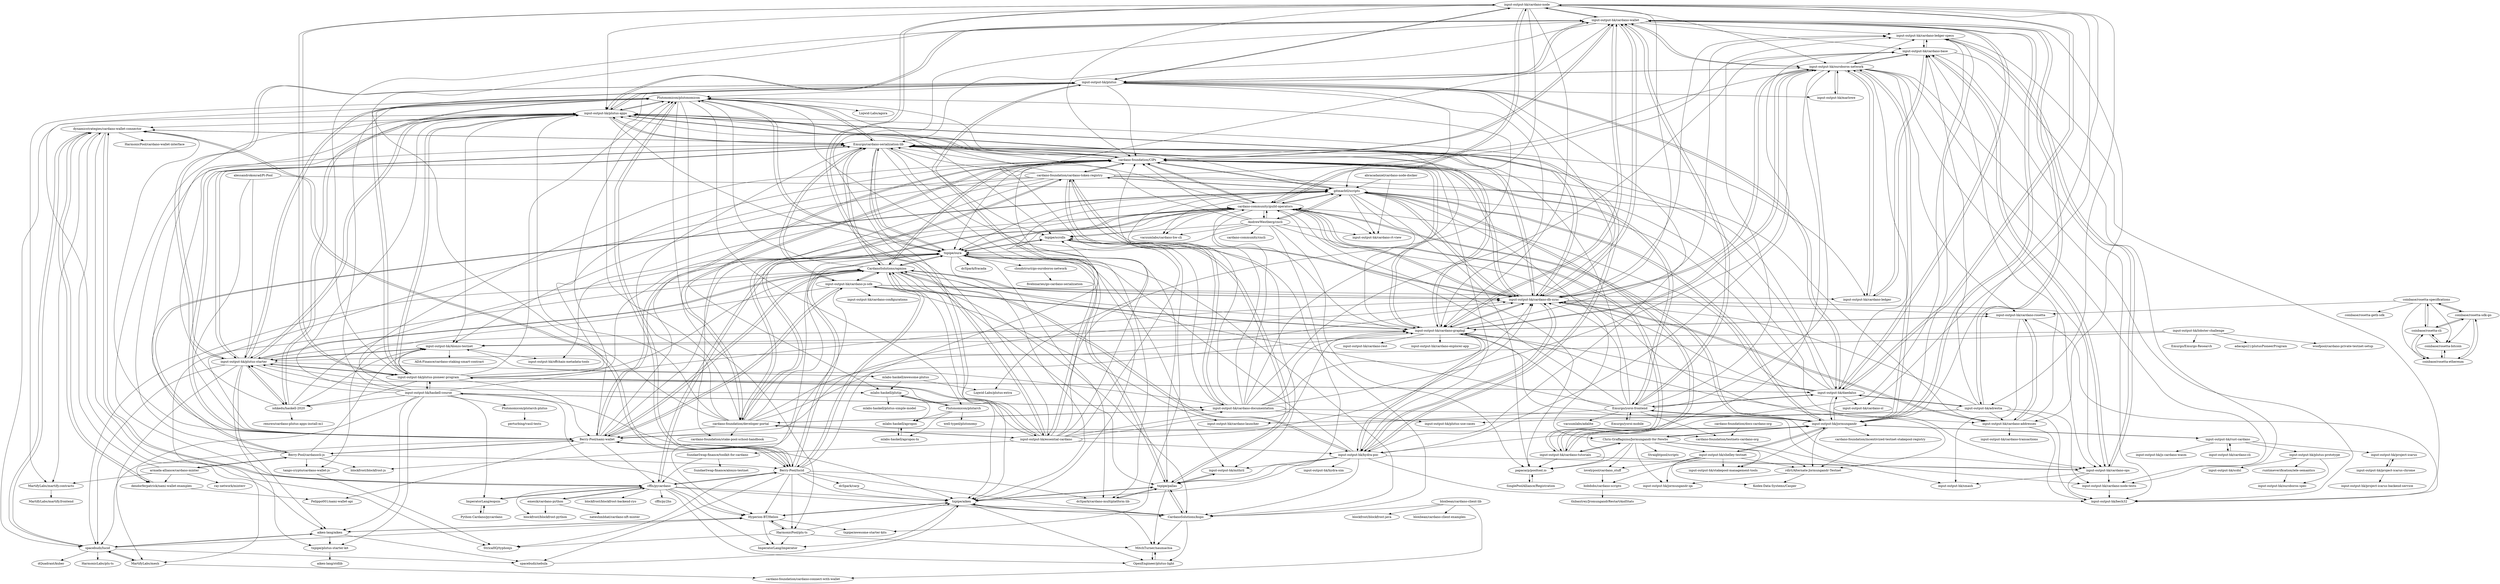 digraph G {
"input-output-hk/cardano-node" -> "input-output-hk/cardano-wallet"
"input-output-hk/cardano-node" -> "input-output-hk/daedalus"
"input-output-hk/cardano-node" -> "input-output-hk/plutus"
"input-output-hk/cardano-node" -> "input-output-hk/plutus-pioneer-program"
"input-output-hk/cardano-node" -> "cardano-community/guild-operators"
"input-output-hk/cardano-node" -> "cardano-foundation/CIPs"
"input-output-hk/cardano-node" -> "input-output-hk/cardano-sl" ["e"=1]
"input-output-hk/cardano-node" -> "gitmachtl/scripts"
"input-output-hk/cardano-node" -> "input-output-hk/cardano-db-sync"
"input-output-hk/cardano-node" -> "input-output-hk/essential-cardano"
"input-output-hk/cardano-node" -> "input-output-hk/ouroboros-network"
"input-output-hk/cardano-node" -> "input-output-hk/cardano-graphql"
"input-output-hk/cardano-node" -> "input-output-hk/plutus-apps"
"input-output-hk/cardano-node" -> "input-output-hk/adrestia"
"input-output-hk/cardano-node" -> "input-output-hk/jormungandr"
"input-output-hk/essential-cardano" -> "input-output-hk/plutus"
"input-output-hk/essential-cardano" -> "input-output-hk/plutus-pioneer-program"
"input-output-hk/essential-cardano" -> "cardano-foundation/CIPs"
"input-output-hk/essential-cardano" -> "gitmachtl/scripts"
"input-output-hk/essential-cardano" -> "cardano-community/guild-operators"
"input-output-hk/essential-cardano" -> "input-output-hk/hydra-poc"
"input-output-hk/essential-cardano" -> "input-output-hk/cardano-node"
"input-output-hk/essential-cardano" -> "CardanoSolutions/ogmios"
"input-output-hk/essential-cardano" -> "input-output-hk/cardano-db-sync"
"input-output-hk/essential-cardano" -> "input-output-hk/cardano-graphql"
"input-output-hk/essential-cardano" -> "input-output-hk/cardano-wallet"
"input-output-hk/essential-cardano" -> "cardano-foundation/developer-portal"
"input-output-hk/essential-cardano" -> "input-output-hk/plutus-starter"
"input-output-hk/essential-cardano" -> "SundaeSwap-finance/toolkit-for-cardano"
"input-output-hk/essential-cardano" -> "input-output-hk/cardano-documentation"
"input-output-hk/plutus" -> "input-output-hk/plutus-pioneer-program"
"input-output-hk/plutus" -> "input-output-hk/cardano-wallet"
"input-output-hk/plutus" -> "input-output-hk/cardano-node"
"input-output-hk/plutus" -> "input-output-hk/daedalus"
"input-output-hk/plutus" -> "input-output-hk/plutus-apps"
"input-output-hk/plutus" -> "input-output-hk/plutus-starter"
"input-output-hk/plutus" -> "input-output-hk/ouroboros-network"
"input-output-hk/plutus" -> "input-output-hk/essential-cardano"
"input-output-hk/plutus" -> "cardano-foundation/CIPs"
"input-output-hk/plutus" -> "Plutonomicon/plutonomicon"
"input-output-hk/plutus" -> "input-output-hk/cardano-db-sync"
"input-output-hk/plutus" -> "input-output-hk/cardano-graphql"
"input-output-hk/plutus" -> "input-output-hk/marlowe"
"input-output-hk/plutus" -> "input-output-hk/hydra-poc"
"input-output-hk/plutus" -> "cardano-community/guild-operators"
"input-output-hk/plutus-pioneer-program" -> "input-output-hk/plutus"
"input-output-hk/plutus-pioneer-program" -> "input-output-hk/plutus-apps"
"input-output-hk/plutus-pioneer-program" -> "input-output-hk/cardano-node"
"input-output-hk/plutus-pioneer-program" -> "input-output-hk/plutus-starter"
"input-output-hk/plutus-pioneer-program" -> "input-output-hk/essential-cardano"
"input-output-hk/plutus-pioneer-program" -> "cardano-foundation/CIPs"
"input-output-hk/plutus-pioneer-program" -> "Plutonomicon/plutonomicon"
"input-output-hk/plutus-pioneer-program" -> "input-output-hk/haskell-course"
"input-output-hk/plutus-pioneer-program" -> "iohkedu/haskell-2020"
"input-output-hk/plutus-pioneer-program" -> "input-output-hk/cardano-wallet"
"input-output-hk/plutus-pioneer-program" -> "Berry-Pool/nami-wallet"
"input-output-hk/plutus-pioneer-program" -> "cardano-community/guild-operators"
"input-output-hk/plutus-pioneer-program" -> "CardanoSolutions/ogmios"
"input-output-hk/plutus-pioneer-program" -> "input-output-hk/Alonzo-testnet"
"input-output-hk/plutus-pioneer-program" -> "input-output-hk/daedalus"
"input-output-hk/plutus-starter" -> "input-output-hk/plutus-apps"
"input-output-hk/plutus-starter" -> "Plutonomicon/plutonomicon"
"input-output-hk/plutus-starter" -> "input-output-hk/Alonzo-testnet"
"input-output-hk/plutus-starter" -> "iohkedu/haskell-2020"
"input-output-hk/plutus-starter" -> "Emurgo/cardano-serialization-lib"
"input-output-hk/plutus-starter" -> "input-output-hk/plutus"
"input-output-hk/plutus-starter" -> "input-output-hk/plutus-pioneer-program"
"input-output-hk/plutus-starter" -> "mlabs-haskell/awesome-plutus"
"input-output-hk/plutus-starter" -> "aiken-lang/aiken"
"input-output-hk/plutus-starter" -> "mlabs-haskell/plutip"
"input-output-hk/plutus-starter" -> "CardanoSolutions/ogmios"
"input-output-hk/plutus-starter" -> "spacebudz/lucid"
"input-output-hk/plutus-starter" -> "txpipe/plutus-starter-kit"
"input-output-hk/plutus-starter" -> "MartifyLabs/mesh"
"input-output-hk/plutus-starter" -> "input-output-hk/cardano-graphql"
"cardano-community/guild-operators" -> "gitmachtl/scripts"
"cardano-community/guild-operators" -> "papacarp/pooltool.io"
"cardano-community/guild-operators" -> "AndrewWestberg/cncli"
"cardano-community/guild-operators" -> "cardano-foundation/CIPs"
"cardano-community/guild-operators" -> "txpipe/oura"
"cardano-community/guild-operators" -> "Emurgo/cardano-serialization-lib"
"cardano-community/guild-operators" -> "input-output-hk/cardano-db-sync"
"cardano-community/guild-operators" -> "vacuumlabs/cardano-hw-cli"
"cardano-community/guild-operators" -> "input-output-hk/cardano-node"
"cardano-community/guild-operators" -> "input-output-hk/cardano-graphql"
"cardano-community/guild-operators" -> "input-output-hk/cardano-tutorials"
"cardano-community/guild-operators" -> "cardano-foundation/developer-portal"
"cardano-community/guild-operators" -> "txpipe/scrolls"
"cardano-community/guild-operators" -> "input-output-hk/cardano-rt-view"
"cardano-community/guild-operators" -> "input-output-hk/jormungandr"
"coinbase/rosetta-sdk-go" -> "coinbase/rosetta-cli"
"coinbase/rosetta-sdk-go" -> "coinbase/rosetta-specifications"
"coinbase/rosetta-sdk-go" -> "coinbase/rosetta-ethereum"
"coinbase/rosetta-sdk-go" -> "coinbase/rosetta-bitcoin"
"input-output-hk/cardano-wallet" -> "input-output-hk/daedalus"
"input-output-hk/cardano-wallet" -> "input-output-hk/cardano-node"
"input-output-hk/cardano-wallet" -> "input-output-hk/adrestia"
"input-output-hk/cardano-wallet" -> "input-output-hk/plutus"
"input-output-hk/cardano-wallet" -> "input-output-hk/cardano-db-sync"
"input-output-hk/cardano-wallet" -> "input-output-hk/cardano-graphql"
"input-output-hk/cardano-wallet" -> "input-output-hk/ouroboros-network"
"input-output-hk/cardano-wallet" -> "input-output-hk/jormungandr"
"input-output-hk/cardano-wallet" -> "cardano-foundation/CIPs"
"input-output-hk/cardano-wallet" -> "input-output-hk/cardano-addresses"
"input-output-hk/cardano-wallet" -> "input-output-hk/plutus-apps"
"input-output-hk/cardano-wallet" -> "input-output-hk/cardano-base"
"input-output-hk/cardano-wallet" -> "Emurgo/yoroi-frontend"
"input-output-hk/cardano-wallet" -> "input-output-hk/cardano-ledger-specs"
"input-output-hk/cardano-wallet" -> "Emurgo/cardano-serialization-lib"
"input-output-hk/rust-cardano" -> "input-output-hk/cardano-cli"
"input-output-hk/rust-cardano" -> "input-output-hk/plutus-prototype"
"input-output-hk/rust-cardano" -> "input-output-hk/jormungandr"
"input-output-hk/rust-cardano" -> "input-output-hk/js-cardano-wasm"
"input-output-hk/rust-cardano" -> "input-output-hk/project-icarus"
"input-output-hk/cardano-ops" -> "input-output-hk/cardano-ledger-specs"
"input-output-hk/cardano-ops" -> "input-output-hk/bech32"
"input-output-hk/cardano-ops" -> "input-output-hk/smash"
"input-output-hk/cardano-ops" -> "input-output-hk/cardano-base"
"input-output-hk/cardano-ops" -> "input-output-hk/cardano-node-tests"
"alessandrokonrad/Pi-Pool" -> "gitmachtl/scripts"
"alessandrokonrad/Pi-Pool" -> "input-output-hk/plutus-starter"
"alessandrokonrad/Pi-Pool" -> "Berry-Pool/nami-wallet"
"input-output-hk/cardano-documentation" -> "cardano-foundation/developer-portal"
"input-output-hk/cardano-documentation" -> "input-output-hk/cardano-graphql"
"input-output-hk/cardano-documentation" -> "cardano-foundation/CIPs"
"input-output-hk/cardano-documentation" -> "input-output-hk/ouroboros-network"
"input-output-hk/cardano-documentation" -> "input-output-hk/Alonzo-testnet"
"input-output-hk/cardano-documentation" -> "cardano-foundation/cardano-token-registry"
"input-output-hk/cardano-documentation" -> "input-output-hk/plutus-apps"
"input-output-hk/cardano-documentation" -> "input-output-hk/cardano-db-sync"
"input-output-hk/cardano-documentation" -> "input-output-hk/cardano-wallet"
"input-output-hk/cardano-documentation" -> "input-output-hk/cardano-base"
"input-output-hk/cardano-documentation" -> "input-output-hk/plutus-use-cases"
"input-output-hk/cardano-documentation" -> "input-output-hk/cardano-node-tests"
"input-output-hk/cardano-documentation" -> "input-output-hk/haskell-course"
"input-output-hk/cardano-documentation" -> "gitmachtl/scripts"
"input-output-hk/cardano-documentation" -> "cardano-community/guild-operators"
"input-output-hk/daedalus" -> "input-output-hk/cardano-wallet"
"input-output-hk/daedalus" -> "input-output-hk/cardano-node"
"input-output-hk/daedalus" -> "input-output-hk/plutus"
"input-output-hk/daedalus" -> "input-output-hk/cardano-sl" ["e"=1]
"input-output-hk/daedalus" -> "input-output-hk/adrestia"
"input-output-hk/daedalus" -> "input-output-hk/jormungandr"
"input-output-hk/daedalus" -> "Emurgo/yoroi-frontend"
"input-output-hk/daedalus" -> "cardano-foundation/CIPs"
"input-output-hk/daedalus" -> "input-output-hk/ouroboros-network"
"input-output-hk/daedalus" -> "input-output-hk/cardano-graphql"
"input-output-hk/daedalus" -> "input-output-hk/plutus-pioneer-program"
"input-output-hk/daedalus" -> "input-output-hk/cardano-db-sync"
"input-output-hk/daedalus" -> "gitmachtl/scripts"
"input-output-hk/daedalus" -> "Emurgo/cardano-serialization-lib"
"input-output-hk/daedalus" -> "cardano-community/guild-operators"
"cardano-foundation/developer-portal" -> "cardano-foundation/cardano-token-registry"
"cardano-foundation/developer-portal" -> "cardano-foundation/CIPs"
"cardano-foundation/developer-portal" -> "input-output-hk/cardano-documentation"
"cardano-foundation/developer-portal" -> "cardano-community/guild-operators"
"cardano-foundation/developer-portal" -> "cardano-foundation/testnets-cardano-org"
"cardano-foundation/developer-portal" -> "input-output-hk/cardano-db-sync"
"cardano-foundation/developer-portal" -> "input-output-hk/cardano-wallet"
"cardano-foundation/developer-portal" -> "input-output-hk/plutus-apps"
"cardano-foundation/developer-portal" -> "Berry-Pool/nami-wallet"
"cardano-foundation/developer-portal" -> "input-output-hk/cardano-graphql"
"cardano-foundation/developer-portal" -> "input-output-hk/essential-cardano"
"cardano-foundation/developer-portal" -> "cardano-foundation/stake-pool-school-handbook"
"cardano-foundation/developer-portal" -> "Emurgo/cardano-serialization-lib"
"cardano-foundation/developer-portal" -> "input-output-hk/plutus"
"cardano-foundation/developer-portal" -> "CardanoSolutions/ogmios"
"input-output-hk/haskell-course" -> "spacebudz/lucid"
"input-output-hk/haskell-course" -> "Plutonomicon/plutonomicon"
"input-output-hk/haskell-course" -> "aiken-lang/aiken"
"input-output-hk/haskell-course" -> "input-output-hk/plutus-starter"
"input-output-hk/haskell-course" -> "input-output-hk/plutus-pioneer-program"
"input-output-hk/haskell-course" -> "input-output-hk/plutus-apps"
"input-output-hk/haskell-course" -> "cardano-foundation/CIPs"
"input-output-hk/haskell-course" -> "Hyperion-BT/Helios"
"input-output-hk/haskell-course" -> "input-output-hk/cardano-documentation"
"input-output-hk/haskell-course" -> "txpipe/plutus-starter-kit"
"input-output-hk/haskell-course" -> "Plutonomicon/plutarch-plutus"
"input-output-hk/haskell-course" -> "ImperatorLang/eopsin"
"input-output-hk/haskell-course" -> "input-output-hk/cardano-db-sync"
"input-output-hk/haskell-course" -> "iohkedu/haskell-2020"
"input-output-hk/haskell-course" -> "txpipe/aiken"
"iohkedu/haskell-2020" -> "Plutonomicon/plutonomicon"
"iohkedu/haskell-2020" -> "input-output-hk/plutus-starter"
"iohkedu/haskell-2020" -> "txpipe/oura"
"iohkedu/haskell-2020" -> "input-output-hk/Alonzo-testnet"
"iohkedu/haskell-2020" -> "renzwo/cardano-plutus-apps-install-m1"
"iohkedu/haskell-2020" -> "input-output-hk/plutus-apps"
"input-output-hk/jormungandr" -> "input-output-hk/shelley-testnet"
"input-output-hk/jormungandr" -> "rdlrt/Alternate-Jormungandr-Testnet"
"input-output-hk/jormungandr" -> "Chris-Graffagnino/Jormungandr-for-Newbs"
"input-output-hk/jormungandr" -> "input-output-hk/cardano-wallet"
"input-output-hk/jormungandr" -> "gitmachtl/scripts"
"input-output-hk/jormungandr" -> "input-output-hk/ouroboros-network"
"input-output-hk/jormungandr" -> "cardano-foundation/incentivized-testnet-stakepool-registry"
"input-output-hk/jormungandr" -> "input-output-hk/daedalus"
"input-output-hk/jormungandr" -> "input-output-hk/cardano-tutorials"
"input-output-hk/jormungandr" -> "Emurgo/yoroi-frontend"
"input-output-hk/jormungandr" -> "cardano-community/guild-operators"
"input-output-hk/jormungandr" -> "papacarp/pooltool.io"
"input-output-hk/jormungandr" -> "input-output-hk/cardano-ledger-specs"
"input-output-hk/jormungandr" -> "input-output-hk/stakepool-management-tools"
"input-output-hk/jormungandr" -> "input-output-hk/rust-cardano"
"CardanoSolutions/kupo" -> "txpipe/aiken"
"CardanoSolutions/kupo" -> "OpenEngineer/plutus-light"
"CardanoSolutions/kupo" -> "MitchTurner/naumachia"
"CardanoSolutions/kupo" -> "txpipe/pallas"
"CardanoSolutions/kupo" -> "txpipe/scrolls"
"cffls/pycardano" -> "blockfrost/blockfrost-python"
"cffls/pycardano" -> "ImperatorLang/eopsin"
"cffls/pycardano" -> "txpipe/aiken"
"cffls/pycardano" -> "dynamicstrategies/cardano-wallet-connector"
"cffls/pycardano" -> "emesik/cardano-python"
"cffls/pycardano" -> "Berry-Pool/lucid"
"cffls/pycardano" -> "blockfrost/blockfrost-backend-ryo"
"cffls/pycardano" -> "ImperatorLang/imperator"
"cffls/pycardano" -> "CardanoSolutions/kupo"
"cffls/pycardano" -> "cffls/py2hs"
"cffls/pycardano" -> "txpipe/oura"
"cffls/pycardano" -> "OpenEngineer/plutus-light"
"cffls/pycardano" -> "Hyperion-BT/Helios"
"input-output-hk/hydra-poc" -> "CardanoSolutions/ogmios"
"input-output-hk/hydra-poc" -> "input-output-hk/mithril"
"input-output-hk/hydra-poc" -> "input-output-hk/cardano-db-sync"
"input-output-hk/hydra-poc" -> "CardanoSolutions/kupo"
"input-output-hk/hydra-poc" -> "input-output-hk/cardano-graphql"
"input-output-hk/hydra-poc" -> "input-output-hk/hydra-sim"
"input-output-hk/hydra-poc" -> "txpipe/oura"
"input-output-hk/hydra-poc" -> "input-output-hk/cardano-base"
"input-output-hk/hydra-poc" -> "input-output-hk/cardano-ops"
"input-output-hk/hydra-poc" -> "input-output-hk/plutus-apps"
"input-output-hk/hydra-poc" -> "txpipe/aiken"
"input-output-hk/hydra-poc" -> "txpipe/pallas"
"input-output-hk/hydra-poc" -> "input-output-hk/bech32"
"txpipe/oura" -> "txpipe/pallas"
"txpipe/oura" -> "txpipe/scrolls"
"txpipe/oura" -> "txpipe/aiken"
"txpipe/oura" -> "CardanoSolutions/kupo"
"txpipe/oura" -> "Plutonomicon/plutonomicon"
"txpipe/oura" -> "Emurgo/cardano-serialization-lib"
"txpipe/oura" -> "CardanoSolutions/ogmios"
"txpipe/oura" -> "Berry-Pool/lucid"
"txpipe/oura" -> "dcSpark/cardano-multiplatform-lib"
"txpipe/oura" -> "dcSpark/fracada"
"txpipe/oura" -> "cloudstruct/go-ouroboros-network"
"txpipe/oura" -> "Hyperion-BT/Helios"
"txpipe/oura" -> "input-output-hk/mithril"
"txpipe/oura" -> "cardano-community/guild-operators"
"txpipe/oura" -> "cffls/pycardano"
"cardano-foundation/incentivized-testnet-stakepool-registry" -> "rdlrt/Alternate-Jormungandr-Testnet"
"cardano-foundation/testnets-cardano-org" -> "input-output-hk/smash"
"Emurgo/yoroi-frontend" -> "Emurgo/yoroi-mobile"
"Emurgo/yoroi-frontend" -> "cardano-foundation/CIPs"
"Emurgo/yoroi-frontend" -> "input-output-hk/cardano-db-sync"
"Emurgo/yoroi-frontend" -> "input-output-hk/cardano-wallet"
"Emurgo/yoroi-frontend" -> "input-output-hk/daedalus"
"Emurgo/yoroi-frontend" -> "Emurgo/cardano-serialization-lib"
"Emurgo/yoroi-frontend" -> "input-output-hk/jormungandr"
"Emurgo/yoroi-frontend" -> "input-output-hk/cardano-graphql"
"Emurgo/yoroi-frontend" -> "cardano-community/guild-operators"
"Emurgo/yoroi-frontend" -> "vacuumlabs/adalite" ["e"=1]
"Emurgo/yoroi-frontend" -> "Berry-Pool/nami-wallet"
"Emurgo/yoroi-frontend" -> "cardano-foundation/testnets-cardano-org"
"Emurgo/yoroi-frontend" -> "CardanoSolutions/ogmios"
"Emurgo/yoroi-frontend" -> "input-output-hk/cardano-ledger-specs"
"Emurgo/yoroi-frontend" -> "input-output-hk/ouroboros-network"
"input-output-hk/cardano-db-sync" -> "input-output-hk/cardano-graphql"
"input-output-hk/cardano-db-sync" -> "input-output-hk/cardano-addresses"
"input-output-hk/cardano-db-sync" -> "Emurgo/cardano-serialization-lib"
"input-output-hk/cardano-db-sync" -> "cardano-foundation/CIPs"
"input-output-hk/cardano-db-sync" -> "input-output-hk/cardano-wallet"
"input-output-hk/cardano-db-sync" -> "CardanoSolutions/ogmios"
"input-output-hk/cardano-db-sync" -> "gitmachtl/scripts"
"input-output-hk/cardano-db-sync" -> "input-output-hk/cardano-rosetta"
"input-output-hk/cardano-db-sync" -> "input-output-hk/cardano-ops"
"input-output-hk/cardano-db-sync" -> "input-output-hk/ouroboros-network"
"input-output-hk/cardano-db-sync" -> "cardano-foundation/cardano-token-registry"
"input-output-hk/cardano-db-sync" -> "input-output-hk/cardano-ledger-specs"
"input-output-hk/cardano-db-sync" -> "input-output-hk/plutus-apps"
"input-output-hk/cardano-db-sync" -> "input-output-hk/hydra-poc"
"input-output-hk/cardano-db-sync" -> "cardano-community/guild-operators"
"input-output-hk/cardano-js-sdk" -> "Emurgo/cardano-serialization-lib"
"input-output-hk/cardano-js-sdk" -> "input-output-hk/cardano-ledger"
"input-output-hk/cardano-js-sdk" -> "input-output-hk/cardano-graphql"
"input-output-hk/cardano-js-sdk" -> "tango-crypto/cardano-wallet-js"
"input-output-hk/cardano-js-sdk" -> "blockfrost/blockfrost-js"
"input-output-hk/cardano-js-sdk" -> "CardanoSolutions/ogmios"
"input-output-hk/cardano-js-sdk" -> "input-output-hk/cardano-configurations"
"input-output-hk/cardano-js-sdk" -> "input-output-hk/cardano-db-sync"
"input-output-hk/cardano-js-sdk" -> "Berry-Pool/nami-wallet"
"input-output-hk/cardano-js-sdk" -> "input-output-hk/cardano-launcher"
"cardano-foundation/CIPs" -> "Emurgo/cardano-serialization-lib"
"cardano-foundation/CIPs" -> "input-output-hk/cardano-db-sync"
"cardano-foundation/CIPs" -> "cardano-community/guild-operators"
"cardano-foundation/CIPs" -> "Berry-Pool/nami-wallet"
"cardano-foundation/CIPs" -> "input-output-hk/plutus-apps"
"cardano-foundation/CIPs" -> "cardano-foundation/cardano-token-registry"
"cardano-foundation/CIPs" -> "cardano-foundation/developer-portal"
"cardano-foundation/CIPs" -> "Plutonomicon/plutonomicon"
"cardano-foundation/CIPs" -> "input-output-hk/cardano-wallet"
"cardano-foundation/CIPs" -> "CardanoSolutions/ogmios"
"cardano-foundation/CIPs" -> "txpipe/oura"
"cardano-foundation/CIPs" -> "gitmachtl/scripts"
"cardano-foundation/CIPs" -> "input-output-hk/cardano-graphql"
"cardano-foundation/CIPs" -> "Emurgo/yoroi-frontend"
"cardano-foundation/CIPs" -> "input-output-hk/hydra-poc"
"coinbase/rosetta-bitcoin" -> "coinbase/rosetta-cli"
"coinbase/rosetta-bitcoin" -> "coinbase/rosetta-ethereum"
"coinbase/rosetta-cli" -> "coinbase/rosetta-sdk-go"
"coinbase/rosetta-cli" -> "coinbase/rosetta-bitcoin"
"coinbase/rosetta-cli" -> "coinbase/rosetta-specifications"
"coinbase/rosetta-cli" -> "coinbase/rosetta-ethereum"
"coinbase/rosetta-specifications" -> "coinbase/rosetta-cli"
"coinbase/rosetta-specifications" -> "coinbase/rosetta-sdk-go"
"coinbase/rosetta-specifications" -> "coinbase/rosetta-bitcoin"
"coinbase/rosetta-specifications" -> "coinbase/rosetta-ethereum"
"coinbase/rosetta-specifications" -> "coinbase/rosetta-geth-sdk"
"coinbase/rosetta-specifications" -> "input-output-hk/cardano-rosetta"
"Python-Cardano/pycardano" -> "ImperatorLang/eopsin"
"MartifyLabs/martify.contracts" -> "MartifyLabs/martify.frontend"
"SundaeSwap-finance/toolkit-for-cardano" -> "SundaeSwap-finance/alonzo-testnet"
"SundaeSwap-finance/toolkit-for-cardano" -> "cffls/pycardano"
"input-output-hk/Alonzo-testnet" -> "input-output-hk/plutus-starter"
"input-output-hk/Alonzo-testnet" -> "input-output-hk/offchain-metadata-tools"
"input-output-hk/Alonzo-testnet" -> "ADA-Finance/cardano-staking-smart-contract"
"input-output-hk/cardano-tutorials" -> "input-output-hk/cardano-ledger-specs"
"input-output-hk/cardano-tutorials" -> "gitmachtl/scripts"
"input-output-hk/cardano-tutorials" -> "papacarp/pooltool.io"
"input-output-hk/cardano-tutorials" -> "input-output-hk/cardano-ops"
"input-output-hk/cardano-tutorials" -> "input-output-hk/jormungandr"
"input-output-hk/cardano-tutorials" -> "Chris-Graffagnino/Jormungandr-for-Newbs"
"input-output-hk/cardano-tutorials" -> "cardano-community/guild-operators"
"input-output-hk/plutus-apps" -> "input-output-hk/plutus-starter"
"input-output-hk/plutus-apps" -> "Emurgo/cardano-serialization-lib"
"input-output-hk/plutus-apps" -> "input-output-hk/plutus-pioneer-program"
"input-output-hk/plutus-apps" -> "Plutonomicon/plutonomicon"
"input-output-hk/plutus-apps" -> "input-output-hk/plutus"
"input-output-hk/plutus-apps" -> "input-output-hk/cardano-db-sync"
"input-output-hk/plutus-apps" -> "cardano-foundation/CIPs"
"input-output-hk/plutus-apps" -> "txpipe/oura"
"input-output-hk/plutus-apps" -> "input-output-hk/Alonzo-testnet"
"input-output-hk/plutus-apps" -> "input-output-hk/hydra-poc"
"input-output-hk/plutus-apps" -> "cffls/pycardano"
"input-output-hk/plutus-apps" -> "spacebudz/lucid"
"input-output-hk/plutus-apps" -> "dynamicstrategies/cardano-wallet-connector"
"input-output-hk/plutus-apps" -> "input-output-hk/cardano-ledger"
"input-output-hk/plutus-apps" -> "input-output-hk/cardano-wallet"
"Chris-Graffagnino/Jormungandr-for-Newbs" -> "lovelypool/cardano_stuff"
"Chris-Graffagnino/Jormungandr-for-Newbs" -> "input-output-hk/jormungandr"
"Chris-Graffagnino/Jormungandr-for-Newbs" -> "rdlrt/Alternate-Jormungandr-Testnet"
"Chris-Graffagnino/Jormungandr-for-Newbs" -> "papacarp/pooltool.io"
"Chris-Graffagnino/Jormungandr-for-Newbs" -> "Straightpool/scripts"
"Chris-Graffagnino/Jormungandr-for-Newbs" -> "input-output-hk/shelley-testnet"
"Chris-Graffagnino/Jormungandr-for-Newbs" -> "input-output-hk/stakepool-management-tools"
"Chris-Graffagnino/Jormungandr-for-Newbs" -> "input-output-hk/cardano-tutorials"
"Chris-Graffagnino/Jormungandr-for-Newbs" -> "input-output-hk/jormungandr-qa"
"AndrewWestberg/cncli" -> "gitmachtl/scripts"
"AndrewWestberg/cncli" -> "cardano-community/cncli"
"AndrewWestberg/cncli" -> "papacarp/pooltool.io"
"AndrewWestberg/cncli" -> "cardano-community/guild-operators"
"AndrewWestberg/cncli" -> "txpipe/oura"
"AndrewWestberg/cncli" -> "vacuumlabs/cardano-hw-cli"
"AndrewWestberg/cncli" -> "input-output-hk/cardano-rt-view"
"AndrewWestberg/cncli" -> "rdlrt/Alternate-Jormungandr-Testnet"
"AndrewWestberg/cncli" -> "txpipe/pallas"
"AndrewWestberg/cncli" -> "cardano-foundation/CIPs"
"AndrewWestberg/cncli" -> "Emurgo/cardano-serialization-lib"
"AndrewWestberg/cncli" -> "txpipe/scrolls"
"CardanoSolutions/ogmios" -> "txpipe/oura"
"CardanoSolutions/ogmios" -> "CardanoSolutions/kupo"
"CardanoSolutions/ogmios" -> "Emurgo/cardano-serialization-lib"
"CardanoSolutions/ogmios" -> "input-output-hk/hydra-poc"
"CardanoSolutions/ogmios" -> "input-output-hk/cardano-db-sync"
"CardanoSolutions/ogmios" -> "txpipe/aiken"
"CardanoSolutions/ogmios" -> "Berry-Pool/lucid"
"CardanoSolutions/ogmios" -> "Plutonomicon/plutonomicon"
"CardanoSolutions/ogmios" -> "input-output-hk/plutus-starter"
"CardanoSolutions/ogmios" -> "cardano-foundation/CIPs"
"CardanoSolutions/ogmios" -> "txpipe/pallas"
"CardanoSolutions/ogmios" -> "spacebudz/lucid"
"CardanoSolutions/ogmios" -> "MartifyLabs/mesh"
"CardanoSolutions/ogmios" -> "input-output-hk/cardano-js-sdk"
"CardanoSolutions/ogmios" -> "Berry-Pool/nami-wallet"
"MitchTurner/naumachia" -> "OpenEngineer/plutus-light"
"Plutonomicon/plutarch-plutus" -> "perturbing/vasil-tests"
"Plutonomicon/plutonomicon" -> "Plutonomicon/plutarch"
"Plutonomicon/plutonomicon" -> "txpipe/oura"
"Plutonomicon/plutonomicon" -> "input-output-hk/plutus-starter"
"Plutonomicon/plutonomicon" -> "txpipe/aiken"
"Plutonomicon/plutonomicon" -> "Berry-Pool/lucid"
"Plutonomicon/plutonomicon" -> "Liqwid-Labs/plutus-extra"
"Plutonomicon/plutonomicon" -> "Emurgo/cardano-serialization-lib"
"Plutonomicon/plutonomicon" -> "iohkedu/haskell-2020"
"Plutonomicon/plutonomicon" -> "MartifyLabs/martify.contracts"
"Plutonomicon/plutonomicon" -> "Liqwid-Labs/agora"
"Plutonomicon/plutonomicon" -> "HarmonicPool/plu-ts"
"Plutonomicon/plutonomicon" -> "input-output-hk/plutus-apps"
"Plutonomicon/plutonomicon" -> "mlabs-haskell/plutip"
"Plutonomicon/plutonomicon" -> "aiken-lang/aiken"
"Plutonomicon/plutonomicon" -> "txpipe/scrolls"
"aiken-lang/aiken" -> "spacebudz/lucid"
"aiken-lang/aiken" -> "txpipe/plutus-starter-kit"
"aiken-lang/aiken" -> "Hyperion-BT/Helios"
"aiken-lang/aiken" -> "spacebudz/nebula"
"spacebudz/lucid" -> "aiken-lang/aiken"
"spacebudz/lucid" -> "MartifyLabs/mesh"
"spacebudz/lucid" -> "dynamicstrategies/cardano-wallet-connector"
"spacebudz/lucid" -> "Hyperion-BT/Helios"
"spacebudz/lucid" -> "spacebudz/nebula"
"spacebudz/lucid" -> "HarmonicLabs/plu-ts"
"spacebudz/lucid" -> "dQuadrant/kuber"
"ImperatorLang/eopsin" -> "Python-Cardano/pycardano"
"ImperatorLang/eopsin" -> "cffls/pycardano"
"cardano-foundation/docs-cardano-org" -> "cardano-foundation/testnets-cardano-org"
"MartifyLabs/mesh" -> "cardano-foundation/cardano-connect-with-wallet"
"MartifyLabs/mesh" -> "spacebudz/lucid"
"gitmachtl/scripts" -> "cardano-community/guild-operators"
"gitmachtl/scripts" -> "AndrewWestberg/cncli"
"gitmachtl/scripts" -> "papacarp/pooltool.io"
"gitmachtl/scripts" -> "input-output-hk/cardano-db-sync"
"gitmachtl/scripts" -> "input-output-hk/cardano-tutorials"
"gitmachtl/scripts" -> "Emurgo/cardano-serialization-lib"
"gitmachtl/scripts" -> "txpipe/oura"
"gitmachtl/scripts" -> "input-output-hk/jormungandr"
"gitmachtl/scripts" -> "cardano-foundation/CIPs"
"gitmachtl/scripts" -> "vacuumlabs/cardano-hw-cli"
"gitmachtl/scripts" -> "input-output-hk/cardano-graphql"
"gitmachtl/scripts" -> "Chris-Graffagnino/Jormungandr-for-Newbs"
"gitmachtl/scripts" -> "input-output-hk/cardano-rt-view"
"gitmachtl/scripts" -> "Berry-Pool/cardanocli-js"
"gitmachtl/scripts" -> "cardano-foundation/cardano-token-registry"
"input-output-hk/cardano-ledger" -> "input-output-hk/cardano-base"
"input-output-hk/cardano-ledger" -> "input-output-hk/ouroboros-network"
"Emurgo/yoroi-mobile" -> "Emurgo/yoroi-frontend"
"input-output-hk/cardano-addresses" -> "input-output-hk/cardano-transactions"
"input-output-hk/cardano-addresses" -> "input-output-hk/bech32"
"input-output-hk/cardano-addresses" -> "input-output-hk/cardano-db-sync"
"input-output-hk/cardano-addresses" -> "input-output-hk/cardano-base"
"input-output-hk/cardano-addresses" -> "input-output-hk/cardano-rosetta"
"Berry-Pool/nami-wallet" -> "Emurgo/cardano-serialization-lib"
"Berry-Pool/nami-wallet" -> "cardano-foundation/CIPs"
"Berry-Pool/nami-wallet" -> "Berry-Pool/lucid"
"Berry-Pool/nami-wallet" -> "dynamicstrategies/cardano-wallet-connector"
"Berry-Pool/nami-wallet" -> "Berry-Pool/cardanocli-js"
"Berry-Pool/nami-wallet" -> "CardanoSolutions/ogmios"
"Berry-Pool/nami-wallet" -> "cffls/pycardano"
"Berry-Pool/nami-wallet" -> "input-output-hk/cardano-js-sdk"
"Berry-Pool/nami-wallet" -> "input-output-hk/cardano-db-sync"
"Berry-Pool/nami-wallet" -> "dendorferpatrick/nami-wallet-examples"
"Berry-Pool/nami-wallet" -> "txpipe/oura"
"Berry-Pool/nami-wallet" -> "input-output-hk/plutus-apps"
"Berry-Pool/nami-wallet" -> "Felippo001/nami-wallet-api"
"Berry-Pool/nami-wallet" -> "Plutonomicon/plutonomicon"
"Berry-Pool/nami-wallet" -> "cardano-community/guild-operators"
"Emurgo/cardano-serialization-lib" -> "input-output-hk/cardano-db-sync"
"Emurgo/cardano-serialization-lib" -> "cardano-foundation/CIPs"
"Emurgo/cardano-serialization-lib" -> "Berry-Pool/nami-wallet"
"Emurgo/cardano-serialization-lib" -> "txpipe/oura"
"Emurgo/cardano-serialization-lib" -> "txpipe/pallas"
"Emurgo/cardano-serialization-lib" -> "CardanoSolutions/ogmios"
"Emurgo/cardano-serialization-lib" -> "input-output-hk/cardano-graphql"
"Emurgo/cardano-serialization-lib" -> "dcSpark/cardano-multiplatform-lib"
"Emurgo/cardano-serialization-lib" -> "input-output-hk/plutus-apps"
"Emurgo/cardano-serialization-lib" -> "input-output-hk/cardano-js-sdk"
"Emurgo/cardano-serialization-lib" -> "dynamicstrategies/cardano-wallet-connector"
"Emurgo/cardano-serialization-lib" -> "Plutonomicon/plutonomicon"
"Emurgo/cardano-serialization-lib" -> "input-output-hk/plutus-starter"
"Emurgo/cardano-serialization-lib" -> "txpipe/scrolls"
"Emurgo/cardano-serialization-lib" -> "txpipe/aiken"
"SinglePoolAlliance/Registration" -> "papacarp/pooltool.io"
"armada-alliance/cardano-minter" -> "Berry-Pool/cardanocli-js"
"armada-alliance/cardano-minter" -> "MartifyLabs/martify.contracts"
"armada-alliance/cardano-minter" -> "ray-network/minterr"
"armada-alliance/cardano-minter" -> "dynamicstrategies/cardano-wallet-connector"
"armada-alliance/cardano-minter" -> "dendorferpatrick/nami-wallet-examples"
"cardano-foundation/cardano-token-registry" -> "input-output-hk/offchain-metadata-tools"
"cardano-foundation/cardano-token-registry" -> "input-output-hk/cardano-db-sync"
"cardano-foundation/cardano-token-registry" -> "cardano-foundation/developer-portal"
"cardano-foundation/cardano-token-registry" -> "cardano-foundation/CIPs"
"cardano-foundation/cardano-token-registry" -> "input-output-hk/cardano-addresses"
"cardano-foundation/cardano-token-registry" -> "input-output-hk/plutus-apps"
"cardano-foundation/cardano-token-registry" -> "Emurgo/cardano-serialization-lib"
"cardano-foundation/cardano-token-registry" -> "input-output-hk/Alonzo-testnet"
"cardano-foundation/cardano-token-registry" -> "input-output-hk/cardano-base"
"cardano-foundation/cardano-token-registry" -> "input-output-hk/cardano-documentation"
"cardano-foundation/cardano-token-registry" -> "gitmachtl/scripts"
"cardano-foundation/cardano-token-registry" -> "input-output-hk/mithril"
"cardano-foundation/cardano-token-registry" -> "Berry-Pool/nami-wallet"
"cardano-foundation/cardano-token-registry" -> "input-output-hk/cardano-ops"
"cardano-foundation/cardano-token-registry" -> "cardano-foundation/stake-pool-school-handbook"
"dcSpark/carp" -> "txpipe/aiken"
"dynamicstrategies/cardano-wallet-connector" -> "dendorferpatrick/nami-wallet-examples"
"dynamicstrategies/cardano-wallet-connector" -> "spacebudz/lucid"
"dynamicstrategies/cardano-wallet-connector" -> "cffls/pycardano"
"dynamicstrategies/cardano-wallet-connector" -> "HarmonicPool/cardano-wallet-interface"
"dynamicstrategies/cardano-wallet-connector" -> "StricaHQ/typhonjs"
"dynamicstrategies/cardano-wallet-connector" -> "Berry-Pool/lucid"
"dynamicstrategies/cardano-wallet-connector" -> "MartifyLabs/martify.contracts"
"dynamicstrategies/cardano-wallet-connector" -> "Emurgo/cardano-serialization-lib"
"input-output-hk/cardano-graphql" -> "input-output-hk/cardano-db-sync"
"input-output-hk/cardano-graphql" -> "input-output-hk/cardano-rosetta"
"input-output-hk/cardano-graphql" -> "Emurgo/cardano-serialization-lib"
"input-output-hk/cardano-graphql" -> "input-output-hk/cardano-wallet"
"input-output-hk/cardano-graphql" -> "input-output-hk/cardano-rest"
"input-output-hk/cardano-graphql" -> "input-output-hk/cardano-addresses"
"input-output-hk/cardano-graphql" -> "input-output-hk/hydra-poc"
"input-output-hk/cardano-graphql" -> "input-output-hk/cardano-explorer-app"
"input-output-hk/cardano-graphql" -> "input-output-hk/ouroboros-network"
"input-output-hk/cardano-graphql" -> "input-output-hk/cardano-js-sdk"
"input-output-hk/cardano-graphql" -> "input-output-hk/cardano-ops"
"input-output-hk/cardano-graphql" -> "input-output-hk/cardano-ledger-specs"
"input-output-hk/cardano-graphql" -> "cardano-foundation/CIPs"
"input-output-hk/cardano-graphql" -> "CardanoSolutions/ogmios"
"input-output-hk/cardano-graphql" -> "input-output-hk/Alonzo-testnet"
"input-output-hk/mithril" -> "txpipe/pallas"
"papacarp/pooltool.io" -> "SinglePoolAlliance/Registration"
"tango-crypto/cardano-wallet-js" -> "StricaHQ/typhonjs"
"txpipe/scrolls" -> "txpipe/pallas"
"txpipe/scrolls" -> "txpipe/awesome-starter-kits"
"txpipe/scrolls" -> "txpipe/oura"
"input-output-hk/cardano-ledger-specs" -> "input-output-hk/cardano-ops"
"input-output-hk/cardano-ledger-specs" -> "input-output-hk/cardano-base"
"input-output-hk/cardano-ledger-specs" -> "input-output-hk/bech32"
"input-output-hk/ouroboros-network" -> "input-output-hk/cardano-base"
"input-output-hk/ouroboros-network" -> "input-output-hk/cardano-ledger"
"input-output-hk/ouroboros-network" -> "input-output-hk/cardano-ledger-specs"
"input-output-hk/ouroboros-network" -> "input-output-hk/cardano-db-sync"
"input-output-hk/ouroboros-network" -> "input-output-hk/cardano-ops"
"input-output-hk/ouroboros-network" -> "input-output-hk/cardano-wallet"
"input-output-hk/ouroboros-network" -> "input-output-hk/cardano-rosetta"
"input-output-hk/ouroboros-network" -> "input-output-hk/cardano-graphql"
"input-output-hk/ouroboros-network" -> "input-output-hk/marlowe"
"input-output-hk/ouroboros-network" -> "input-output-hk/cardano-node-tests"
"input-output-hk/ouroboros-network" -> "input-output-hk/jormungandr"
"input-output-hk/ouroboros-network" -> "input-output-hk/plutus"
"input-output-hk/ouroboros-network" -> "input-output-hk/bech32"
"input-output-hk/ouroboros-network" -> "input-output-hk/hydra-poc"
"input-output-hk/ouroboros-network" -> "cardano-foundation/CIPs"
"OpenEngineer/plutus-light" -> "MitchTurner/naumachia"
"input-output-hk/lobster-challenge" -> "input-output-hk/plutus-starter"
"input-output-hk/lobster-challenge" -> "input-output-hk/Alonzo-testnet"
"input-output-hk/lobster-challenge" -> "adacapo21/plutusPioneerProgram"
"input-output-hk/lobster-challenge" -> "woofpool/cardano-private-testnet-setup"
"input-output-hk/lobster-challenge" -> "Emurgo/Emurgo-Research" ["e"=1]
"input-output-hk/shelley-testnet" -> "input-output-hk/jormungandr"
"input-output-hk/shelley-testnet" -> "rdlrt/Alternate-Jormungandr-Testnet"
"input-output-hk/shelley-testnet" -> "input-output-hk/stakepool-management-tools"
"input-output-hk/shelley-testnet" -> "input-output-hk/jormungandr-qa"
"input-output-hk/shelley-testnet" -> "bobdobs/cardano-scripts"
"input-output-hk/shelley-testnet" -> "lovelypool/cardano_stuff"
"input-output-hk/shelley-testnet" -> "Kodex-Data-Systems/Casper"
"input-output-hk/cardano-cli" -> "input-output-hk/rust-cardano"
"abracadaniel/cardano-node-docker" -> "input-output-hk/cardano-rt-view"
"abracadaniel/cardano-node-docker" -> "gitmachtl/scripts"
"input-output-hk/cardano-base" -> "input-output-hk/cardano-ops"
"input-output-hk/cardano-base" -> "input-output-hk/cardano-ledger-specs"
"input-output-hk/cardano-base" -> "input-output-hk/cardano-ledger"
"input-output-hk/cardano-base" -> "input-output-hk/ouroboros-network"
"input-output-hk/cardano-base" -> "input-output-hk/bech32"
"input-output-hk/cardano-base" -> "input-output-hk/cardano-node-tests"
"input-output-hk/adrestia" -> "input-output-hk/cardano-wallet"
"input-output-hk/adrestia" -> "input-output-hk/cardano-node-tests"
"input-output-hk/adrestia" -> "input-output-hk/cardano-base"
"input-output-hk/adrestia" -> "input-output-hk/cardano-addresses"
"input-output-hk/adrestia" -> "input-output-hk/cardano-launcher"
"input-output-hk/adrestia" -> "input-output-hk/plutus-use-cases"
"input-output-hk/adrestia" -> "input-output-hk/bech32"
"input-output-hk/adrestia" -> "input-output-hk/daedalus"
"input-output-hk/adrestia" -> "input-output-hk/cardano-db-sync"
"Hyperion-BT/Helios" -> "txpipe/aiken"
"Hyperion-BT/Helios" -> "ImperatorLang/imperator"
"Hyperion-BT/Helios" -> "txpipe/awesome-starter-kits"
"Hyperion-BT/Helios" -> "HarmonicPool/plu-ts"
"Hyperion-BT/Helios" -> "aiken-lang/aiken"
"input-output-hk/marlowe" -> "input-output-hk/ouroboros-network"
"Berry-Pool/lucid" -> "txpipe/aiken"
"Berry-Pool/lucid" -> "txpipe/oura"
"Berry-Pool/lucid" -> "HarmonicPool/plu-ts"
"Berry-Pool/lucid" -> "dynamicstrategies/cardano-wallet-connector"
"Berry-Pool/lucid" -> "Plutonomicon/plutonomicon"
"Berry-Pool/lucid" -> "txpipe/scrolls"
"Berry-Pool/lucid" -> "cffls/pycardano"
"Berry-Pool/lucid" -> "Berry-Pool/nami-wallet"
"Berry-Pool/lucid" -> "spacebudz/nebula"
"Berry-Pool/lucid" -> "dcSpark/cardano-multiplatform-lib"
"Berry-Pool/lucid" -> "CardanoSolutions/ogmios"
"Berry-Pool/lucid" -> "dcSpark/carp"
"Berry-Pool/lucid" -> "StricaHQ/typhonjs"
"Berry-Pool/lucid" -> "Hyperion-BT/Helios"
"Berry-Pool/lucid" -> "CardanoSolutions/kupo"
"txpipe/plutus-starter-kit" -> "aiken-lang/stdlib"
"bloxbean/cardano-client-lib" -> "CardanoSolutions/kupo"
"bloxbean/cardano-client-lib" -> "bloxbean/cardano-client-examples"
"bloxbean/cardano-client-lib" -> "cardano-foundation/cardano-connect-with-wallet"
"bloxbean/cardano-client-lib" -> "blockfrost/blockfrost-java"
"Berry-Pool/cardanocli-js" -> "armada-alliance/cardano-minter"
"Berry-Pool/cardanocli-js" -> "tango-crypto/cardano-wallet-js"
"Berry-Pool/cardanocli-js" -> "Berry-Pool/nami-wallet"
"Berry-Pool/cardanocli-js" -> "Emurgo/cardano-serialization-lib"
"Berry-Pool/cardanocli-js" -> "blockfrost/blockfrost-js"
"Berry-Pool/cardanocli-js" -> "Berry-Pool/lucid"
"Berry-Pool/cardanocli-js" -> "gitmachtl/scripts"
"Berry-Pool/cardanocli-js" -> "input-output-hk/Alonzo-testnet"
"txpipe/pallas" -> "txpipe/scrolls"
"txpipe/pallas" -> "txpipe/aiken"
"txpipe/pallas" -> "txpipe/oura"
"txpipe/pallas" -> "MitchTurner/naumachia"
"txpipe/pallas" -> "dcSpark/cardano-multiplatform-lib"
"txpipe/pallas" -> "CardanoSolutions/kupo"
"txpipe/pallas" -> "input-output-hk/mithril"
"rdlrt/Alternate-Jormungandr-Testnet" -> "input-output-hk/jormungandr-qa"
"rdlrt/Alternate-Jormungandr-Testnet" -> "Kodex-Data-Systems/Casper"
"dcSpark/cardano-multiplatform-lib" -> "txpipe/pallas"
"dendorferpatrick/nami-wallet-examples" -> "dynamicstrategies/cardano-wallet-connector"
"dendorferpatrick/nami-wallet-examples" -> "Felippo001/nami-wallet-api"
"HarmonicPool/plu-ts" -> "txpipe/aiken"
"HarmonicPool/plu-ts" -> "StricaHQ/typhonjs"
"HarmonicPool/plu-ts" -> "Hyperion-BT/Helios"
"HarmonicPool/plu-ts" -> "MitchTurner/naumachia"
"HarmonicPool/plu-ts" -> "ImperatorLang/imperator"
"mlabs-haskell/plutip" -> "mlabs-haskell/plutus-simple-model"
"mlabs-haskell/plutip" -> "Plutonomicon/plutarch"
"mlabs-haskell/plutip" -> "mlabs-haskell/apropos"
"Plutonomicon/plutarch" -> "mlabs-haskell/apropos"
"Plutonomicon/plutarch" -> "mlabs-haskell/apropos-tx"
"Plutonomicon/plutarch" -> "mlabs-haskell/plutip"
"Plutonomicon/plutarch" -> "well-typed/plutonomy"
"cloudstruct/go-ouroboros-network" -> "fivebinaries/go-cardano-serialization"
"input-output-hk/cardano-node-tests" -> "input-output-hk/bech32"
"spacebudz/nebula" -> "txpipe/aiken"
"mlabs-haskell/awesome-plutus" -> "mlabs-haskell/plutip"
"mlabs-haskell/awesome-plutus" -> "Liqwid-Labs/plutus-extra"
"input-output-hk/plutus-prototype" -> "input-output-hk/ouroboros-spec"
"input-output-hk/plutus-prototype" -> "input-output-hk/scdsl"
"input-output-hk/plutus-prototype" -> "runtimeverification/iele-semantics"
"emesik/cardano-python" -> "cffls/pycardano"
"emesik/cardano-python" -> "blockfrost/blockfrost-python"
"emesik/cardano-python" -> "nateshmbhat/cardano-nft-minter"
"lovelypool/cardano_stuff" -> "bobdobs/cardano-scripts"
"mlabs-haskell/apropos-tx" -> "mlabs-haskell/apropos"
"txpipe/aiken" -> "MitchTurner/naumachia"
"txpipe/aiken" -> "txpipe/pallas"
"txpipe/aiken" -> "Hyperion-BT/Helios"
"txpipe/aiken" -> "OpenEngineer/plutus-light"
"txpipe/aiken" -> "CardanoSolutions/kupo"
"txpipe/aiken" -> "ImperatorLang/imperator"
"input-output-hk/project-icarus-chrome" -> "input-output-hk/project-icarus-backend-service"
"input-output-hk/project-icarus-chrome" -> "input-output-hk/project-icarus"
"input-output-hk/cardano-rosetta" -> "input-output-hk/cardano-addresses"
"input-output-hk/cardano-rosetta" -> "input-output-hk/cardano-graphql"
"input-output-hk/cardano-rosetta" -> "input-output-hk/smash"
"input-output-hk/cardano-rosetta" -> "input-output-hk/bech32"
"input-output-hk/project-icarus" -> "input-output-hk/project-icarus-chrome"
"coinbase/rosetta-ethereum" -> "coinbase/rosetta-bitcoin"
"coinbase/rosetta-ethereum" -> "coinbase/rosetta-cli"
"coinbase/rosetta-ethereum" -> "coinbase/rosetta-sdk-go"
"runtimeverification/iele-semantics" -> "input-output-hk/ouroboros-spec"
"bobdobs/cardano-scripts" -> "thibautrey/JromungandrRestartAndStats"
"mlabs-haskell/apropos" -> "mlabs-haskell/apropos-tx"
"input-output-hk/cardano-node" ["l"="46.839,-27.765"]
"input-output-hk/cardano-wallet" ["l"="46.849,-27.791"]
"input-output-hk/daedalus" ["l"="46.861,-27.777"]
"input-output-hk/plutus" ["l"="46.822,-27.787"]
"input-output-hk/plutus-pioneer-program" ["l"="46.796,-27.822"]
"cardano-community/guild-operators" ["l"="46.836,-27.813"]
"cardano-foundation/CIPs" ["l"="46.822,-27.808"]
"input-output-hk/cardano-sl" ["l"="45.971,-27.996"]
"gitmachtl/scripts" ["l"="46.848,-27.817"]
"input-output-hk/cardano-db-sync" ["l"="46.836,-27.801"]
"input-output-hk/essential-cardano" ["l"="46.814,-27.826"]
"input-output-hk/ouroboros-network" ["l"="46.869,-27.789"]
"input-output-hk/cardano-graphql" ["l"="46.851,-27.804"]
"input-output-hk/plutus-apps" ["l"="46.8,-27.808"]
"input-output-hk/adrestia" ["l"="46.884,-27.775"]
"input-output-hk/jormungandr" ["l"="46.892,-27.822"]
"input-output-hk/hydra-poc" ["l"="46.813,-27.8"]
"CardanoSolutions/ogmios" ["l"="46.788,-27.801"]
"cardano-foundation/developer-portal" ["l"="46.837,-27.829"]
"input-output-hk/plutus-starter" ["l"="46.78,-27.833"]
"SundaeSwap-finance/toolkit-for-cardano" ["l"="46.713,-27.845"]
"input-output-hk/cardano-documentation" ["l"="46.851,-27.829"]
"Plutonomicon/plutonomicon" ["l"="46.762,-27.819"]
"input-output-hk/marlowe" ["l"="46.881,-27.747"]
"input-output-hk/haskell-course" ["l"="46.765,-27.834"]
"iohkedu/haskell-2020" ["l"="46.774,-27.85"]
"Berry-Pool/nami-wallet" ["l"="46.792,-27.787"]
"input-output-hk/Alonzo-testnet" ["l"="46.801,-27.847"]
"Emurgo/cardano-serialization-lib" ["l"="46.802,-27.796"]
"mlabs-haskell/awesome-plutus" ["l"="46.74,-27.873"]
"aiken-lang/aiken" ["l"="46.736,-27.832"]
"mlabs-haskell/plutip" ["l"="46.757,-27.875"]
"spacebudz/lucid" ["l"="46.74,-27.816"]
"txpipe/plutus-starter-kit" ["l"="46.746,-27.856"]
"MartifyLabs/mesh" ["l"="46.733,-27.798"]
"papacarp/pooltool.io" ["l"="46.868,-27.852"]
"AndrewWestberg/cncli" ["l"="46.828,-27.821"]
"txpipe/oura" ["l"="46.776,-27.81"]
"vacuumlabs/cardano-hw-cli" ["l"="46.848,-27.849"]
"input-output-hk/cardano-tutorials" ["l"="46.876,-27.836"]
"txpipe/scrolls" ["l"="46.776,-27.798"]
"input-output-hk/cardano-rt-view" ["l"="46.82,-27.772"]
"coinbase/rosetta-sdk-go" ["l"="47.05,-27.879"]
"coinbase/rosetta-cli" ["l"="47.041,-27.894"]
"coinbase/rosetta-specifications" ["l"="47.02,-27.878"]
"coinbase/rosetta-ethereum" ["l"="47.062,-27.891"]
"coinbase/rosetta-bitcoin" ["l"="47.053,-27.905"]
"input-output-hk/cardano-addresses" ["l"="46.881,-27.811"]
"input-output-hk/cardano-base" ["l"="46.876,-27.798"]
"Emurgo/yoroi-frontend" ["l"="46.865,-27.804"]
"input-output-hk/cardano-ledger-specs" ["l"="46.889,-27.804"]
"input-output-hk/rust-cardano" ["l"="46.986,-27.798"]
"input-output-hk/cardano-cli" ["l"="47.012,-27.797"]
"input-output-hk/plutus-prototype" ["l"="47.054,-27.764"]
"input-output-hk/js-cardano-wasm" ["l"="47.007,-27.776"]
"input-output-hk/project-icarus" ["l"="47.037,-27.803"]
"input-output-hk/cardano-ops" ["l"="46.871,-27.817"]
"input-output-hk/bech32" ["l"="46.887,-27.792"]
"input-output-hk/smash" ["l"="46.924,-27.826"]
"input-output-hk/cardano-node-tests" ["l"="46.899,-27.797"]
"alessandrokonrad/Pi-Pool" ["l"="46.805,-27.862"]
"cardano-foundation/cardano-token-registry" ["l"="46.828,-27.837"]
"input-output-hk/plutus-use-cases" ["l"="46.916,-27.8"]
"cardano-foundation/testnets-cardano-org" ["l"="46.909,-27.836"]
"cardano-foundation/stake-pool-school-handbook" ["l"="46.843,-27.868"]
"Hyperion-BT/Helios" ["l"="46.73,-27.809"]
"Plutonomicon/plutarch-plutus" ["l"="46.703,-27.871"]
"ImperatorLang/eopsin" ["l"="46.694,-27.82"]
"txpipe/aiken" ["l"="46.746,-27.797"]
"renzwo/cardano-plutus-apps-install-m1" ["l"="46.784,-27.892"]
"input-output-hk/shelley-testnet" ["l"="46.92,-27.859"]
"rdlrt/Alternate-Jormungandr-Testnet" ["l"="46.889,-27.86"]
"Chris-Graffagnino/Jormungandr-for-Newbs" ["l"="46.9,-27.85"]
"cardano-foundation/incentivized-testnet-stakepool-registry" ["l"="46.899,-27.875"]
"input-output-hk/stakepool-management-tools" ["l"="46.928,-27.845"]
"CardanoSolutions/kupo" ["l"="46.746,-27.781"]
"OpenEngineer/plutus-light" ["l"="46.721,-27.777"]
"MitchTurner/naumachia" ["l"="46.734,-27.771"]
"txpipe/pallas" ["l"="46.769,-27.788"]
"cffls/pycardano" ["l"="46.719,-27.795"]
"blockfrost/blockfrost-python" ["l"="46.682,-27.787"]
"dynamicstrategies/cardano-wallet-connector" ["l"="46.754,-27.772"]
"emesik/cardano-python" ["l"="46.665,-27.788"]
"Berry-Pool/lucid" ["l"="46.754,-27.789"]
"blockfrost/blockfrost-backend-ryo" ["l"="46.675,-27.77"]
"ImperatorLang/imperator" ["l"="46.707,-27.789"]
"cffls/py2hs" ["l"="46.671,-27.804"]
"input-output-hk/mithril" ["l"="46.766,-27.803"]
"input-output-hk/hydra-sim" ["l"="46.821,-27.852"]
"dcSpark/cardano-multiplatform-lib" ["l"="46.77,-27.772"]
"dcSpark/fracada" ["l"="46.736,-27.847"]
"cloudstruct/go-ouroboros-network" ["l"="46.78,-27.874"]
"Emurgo/yoroi-mobile" ["l"="46.917,-27.774"]
"vacuumlabs/adalite" ["l"="24.114,-0.27"]
"input-output-hk/cardano-rosetta" ["l"="46.907,-27.815"]
"input-output-hk/cardano-js-sdk" ["l"="46.813,-27.761"]
"input-output-hk/cardano-ledger" ["l"="46.865,-27.759"]
"tango-crypto/cardano-wallet-js" ["l"="46.777,-27.733"]
"blockfrost/blockfrost-js" ["l"="46.797,-27.723"]
"input-output-hk/cardano-configurations" ["l"="46.816,-27.725"]
"input-output-hk/cardano-launcher" ["l"="46.859,-27.736"]
"coinbase/rosetta-geth-sdk" ["l"="47.016,-27.901"]
"Python-Cardano/pycardano" ["l"="46.662,-27.826"]
"MartifyLabs/martify.contracts" ["l"="46.73,-27.752"]
"MartifyLabs/martify.frontend" ["l"="46.71,-27.724"]
"SundaeSwap-finance/alonzo-testnet" ["l"="46.681,-27.859"]
"input-output-hk/offchain-metadata-tools" ["l"="46.822,-27.875"]
"ADA-Finance/cardano-staking-smart-contract" ["l"="46.804,-27.882"]
"lovelypool/cardano_stuff" ["l"="46.934,-27.868"]
"Straightpool/scripts" ["l"="46.923,-27.875"]
"input-output-hk/jormungandr-qa" ["l"="46.911,-27.871"]
"cardano-community/cncli" ["l"="46.897,-27.784"]
"perturbing/vasil-tests" ["l"="46.679,-27.886"]
"Plutonomicon/plutarch" ["l"="46.762,-27.893"]
"Liqwid-Labs/plutus-extra" ["l"="46.725,-27.861"]
"Liqwid-Labs/agora" ["l"="46.711,-27.83"]
"HarmonicPool/plu-ts" ["l"="46.729,-27.785"]
"spacebudz/nebula" ["l"="46.715,-27.813"]
"HarmonicLabs/plu-ts" ["l"="46.686,-27.837"]
"dQuadrant/kuber" ["l"="46.691,-27.807"]
"cardano-foundation/docs-cardano-org" ["l"="46.96,-27.853"]
"cardano-foundation/cardano-connect-with-wallet" ["l"="46.691,-27.759"]
"Berry-Pool/cardanocli-js" ["l"="46.79,-27.768"]
"input-output-hk/cardano-transactions" ["l"="46.935,-27.813"]
"dendorferpatrick/nami-wallet-examples" ["l"="46.764,-27.751"]
"Felippo001/nami-wallet-api" ["l"="46.782,-27.746"]
"SinglePoolAlliance/Registration" ["l"="46.876,-27.881"]
"armada-alliance/cardano-minter" ["l"="46.754,-27.737"]
"ray-network/minterr" ["l"="46.745,-27.711"]
"dcSpark/carp" ["l"="46.714,-27.766"]
"HarmonicPool/cardano-wallet-interface" ["l"="46.73,-27.731"]
"StricaHQ/typhonjs" ["l"="46.745,-27.755"]
"input-output-hk/cardano-rest" ["l"="46.927,-27.788"]
"input-output-hk/cardano-explorer-app" ["l"="46.909,-27.746"]
"txpipe/awesome-starter-kits" ["l"="46.748,-27.809"]
"input-output-hk/lobster-challenge" ["l"="46.746,-27.9"]
"adacapo21/plutusPioneerProgram" ["l"="46.737,-27.932"]
"woofpool/cardano-private-testnet-setup" ["l"="46.718,-27.927"]
"Emurgo/Emurgo-Research" ["l"="10.244,25.259"]
"bobdobs/cardano-scripts" ["l"="46.944,-27.882"]
"Kodex-Data-Systems/Casper" ["l"="46.913,-27.882"]
"abracadaniel/cardano-node-docker" ["l"="46.837,-27.734"]
"aiken-lang/stdlib" ["l"="46.719,-27.881"]
"bloxbean/cardano-client-lib" ["l"="46.683,-27.738"]
"bloxbean/cardano-client-examples" ["l"="46.669,-27.717"]
"blockfrost/blockfrost-java" ["l"="46.658,-27.727"]
"mlabs-haskell/plutus-simple-model" ["l"="46.725,-27.901"]
"mlabs-haskell/apropos" ["l"="46.764,-27.907"]
"mlabs-haskell/apropos-tx" ["l"="46.758,-27.919"]
"well-typed/plutonomy" ["l"="46.764,-27.932"]
"fivebinaries/go-cardano-serialization" ["l"="46.789,-27.91"]
"input-output-hk/ouroboros-spec" ["l"="47.081,-27.745"]
"input-output-hk/scdsl" ["l"="47.058,-27.742"]
"runtimeverification/iele-semantics" ["l"="47.093,-27.761"]
"nateshmbhat/cardano-nft-minter" ["l"="46.631,-27.781"]
"input-output-hk/project-icarus-chrome" ["l"="47.059,-27.805"]
"input-output-hk/project-icarus-backend-service" ["l"="47.082,-27.807"]
"thibautrey/JromungandrRestartAndStats" ["l"="46.958,-27.899"]
}